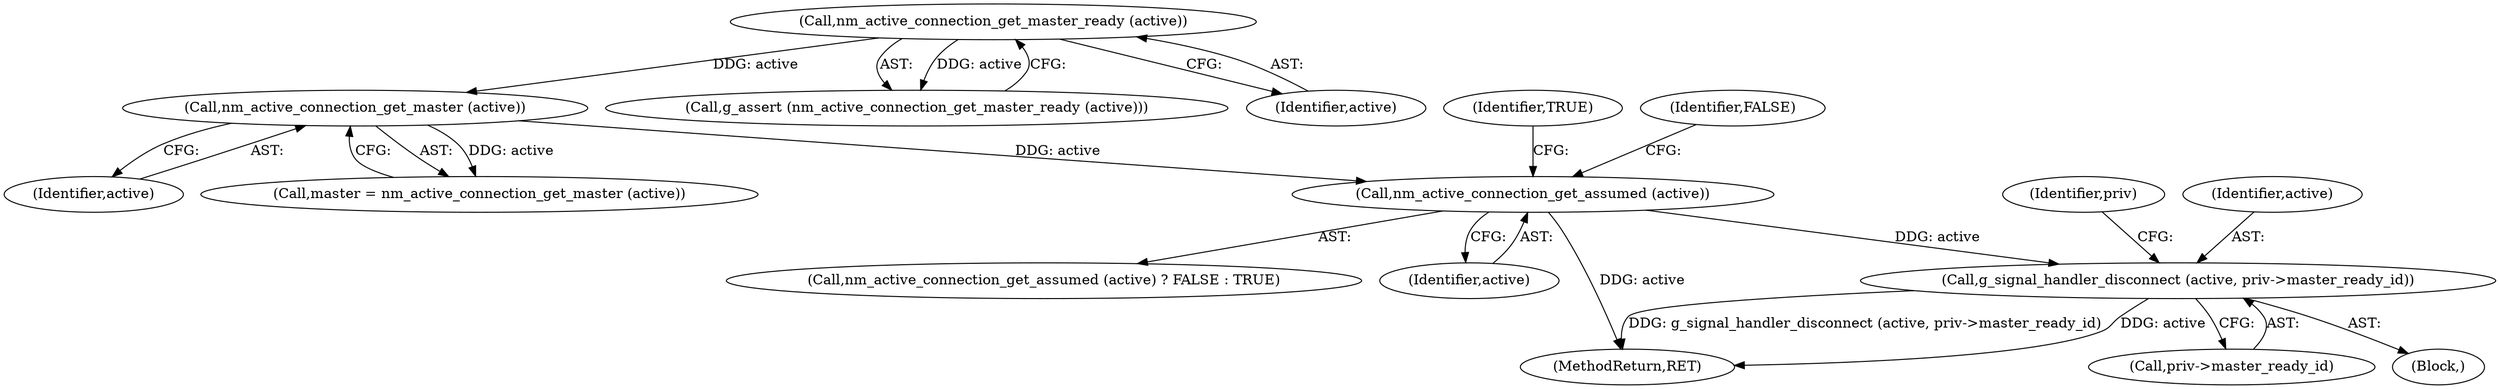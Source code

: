 digraph "0_NetworkManager_d5fc88e573fa58b93034b04d35a2454f5d28cad9@API" {
"1003582" [label="(Call,g_signal_handler_disconnect (active, priv->master_ready_id))"];
"1003566" [label="(Call,nm_active_connection_get_assumed (active))"];
"1003551" [label="(Call,nm_active_connection_get_master (active))"];
"1003547" [label="(Call,nm_active_connection_get_master_ready (active))"];
"1003589" [label="(Identifier,priv)"];
"1003546" [label="(Call,g_assert (nm_active_connection_get_master_ready (active)))"];
"1003583" [label="(Identifier,active)"];
"1003551" [label="(Call,nm_active_connection_get_master (active))"];
"1003549" [label="(Call,master = nm_active_connection_get_master (active))"];
"1003552" [label="(Identifier,active)"];
"1003547" [label="(Call,nm_active_connection_get_master_ready (active))"];
"1003566" [label="(Call,nm_active_connection_get_assumed (active))"];
"1003581" [label="(Block,)"];
"1007368" [label="(MethodReturn,RET)"];
"1003565" [label="(Call,nm_active_connection_get_assumed (active) ? FALSE : TRUE)"];
"1003569" [label="(Identifier,TRUE)"];
"1003548" [label="(Identifier,active)"];
"1003567" [label="(Identifier,active)"];
"1003568" [label="(Identifier,FALSE)"];
"1003584" [label="(Call,priv->master_ready_id)"];
"1003582" [label="(Call,g_signal_handler_disconnect (active, priv->master_ready_id))"];
"1003582" -> "1003581"  [label="AST: "];
"1003582" -> "1003584"  [label="CFG: "];
"1003583" -> "1003582"  [label="AST: "];
"1003584" -> "1003582"  [label="AST: "];
"1003589" -> "1003582"  [label="CFG: "];
"1003582" -> "1007368"  [label="DDG: g_signal_handler_disconnect (active, priv->master_ready_id)"];
"1003582" -> "1007368"  [label="DDG: active"];
"1003566" -> "1003582"  [label="DDG: active"];
"1003566" -> "1003565"  [label="AST: "];
"1003566" -> "1003567"  [label="CFG: "];
"1003567" -> "1003566"  [label="AST: "];
"1003568" -> "1003566"  [label="CFG: "];
"1003569" -> "1003566"  [label="CFG: "];
"1003566" -> "1007368"  [label="DDG: active"];
"1003551" -> "1003566"  [label="DDG: active"];
"1003551" -> "1003549"  [label="AST: "];
"1003551" -> "1003552"  [label="CFG: "];
"1003552" -> "1003551"  [label="AST: "];
"1003549" -> "1003551"  [label="CFG: "];
"1003551" -> "1003549"  [label="DDG: active"];
"1003547" -> "1003551"  [label="DDG: active"];
"1003547" -> "1003546"  [label="AST: "];
"1003547" -> "1003548"  [label="CFG: "];
"1003548" -> "1003547"  [label="AST: "];
"1003546" -> "1003547"  [label="CFG: "];
"1003547" -> "1003546"  [label="DDG: active"];
}
